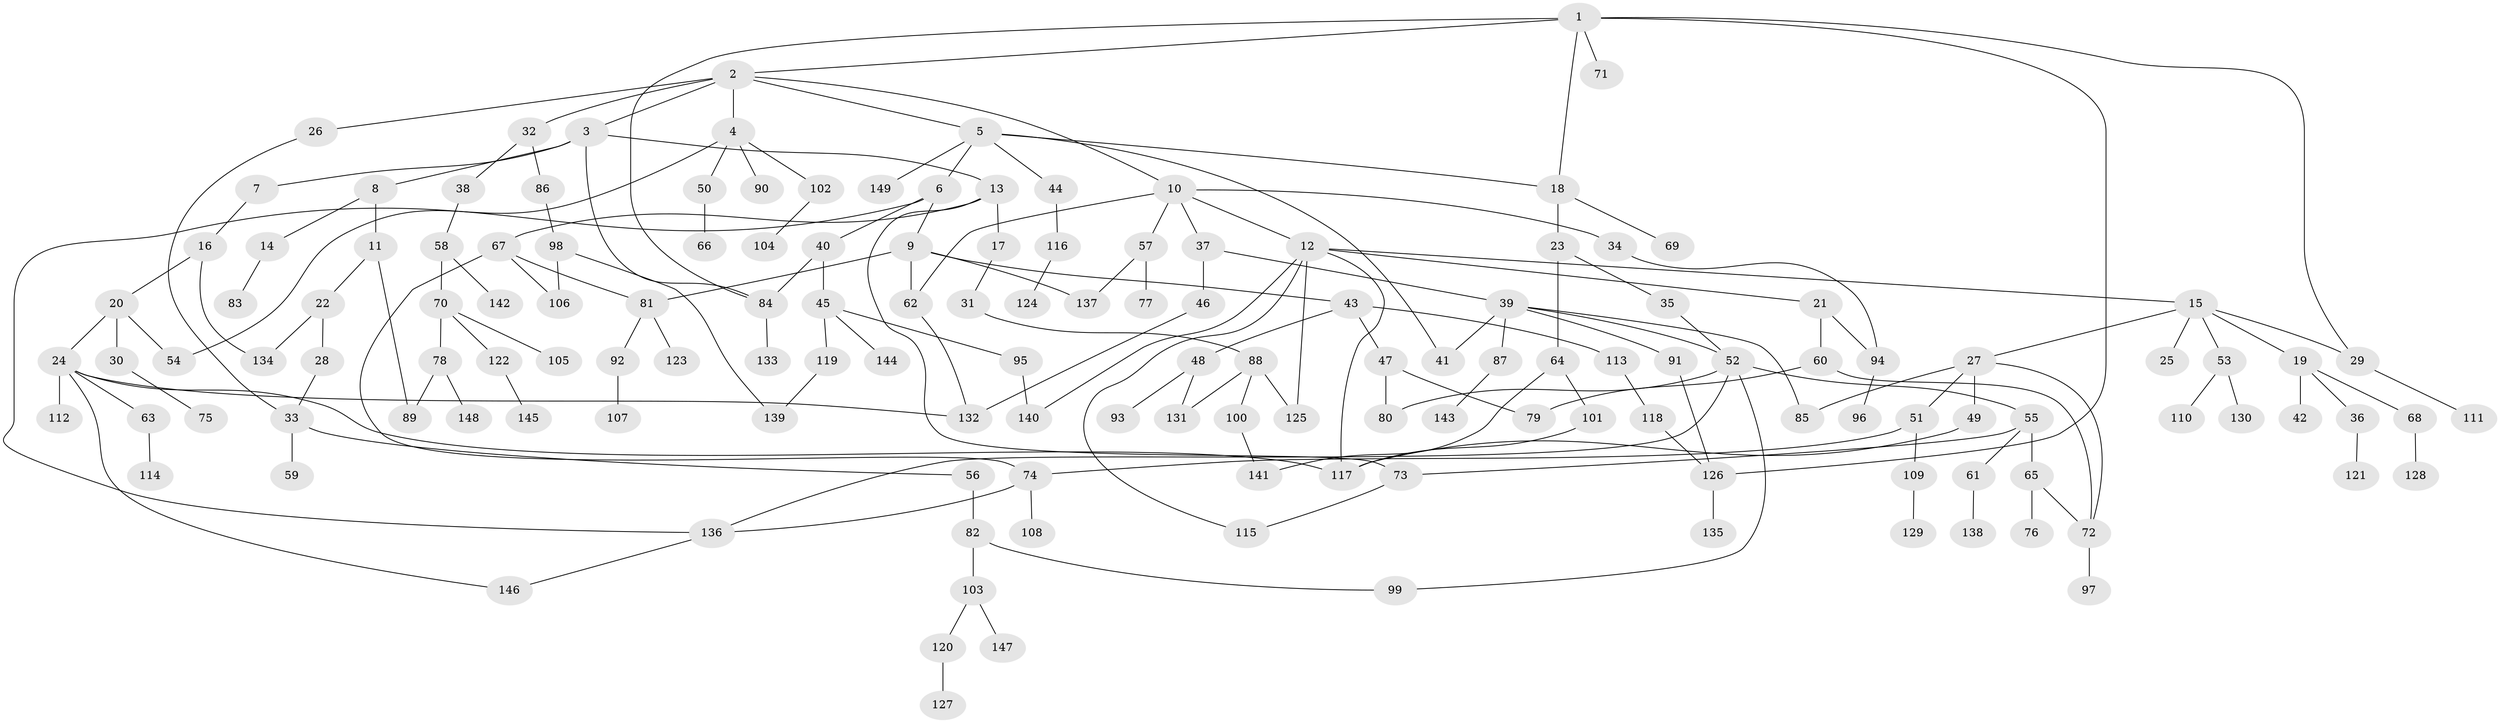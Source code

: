 // Generated by graph-tools (version 1.1) at 2025/13/03/09/25 04:13:16]
// undirected, 149 vertices, 187 edges
graph export_dot {
graph [start="1"]
  node [color=gray90,style=filled];
  1;
  2;
  3;
  4;
  5;
  6;
  7;
  8;
  9;
  10;
  11;
  12;
  13;
  14;
  15;
  16;
  17;
  18;
  19;
  20;
  21;
  22;
  23;
  24;
  25;
  26;
  27;
  28;
  29;
  30;
  31;
  32;
  33;
  34;
  35;
  36;
  37;
  38;
  39;
  40;
  41;
  42;
  43;
  44;
  45;
  46;
  47;
  48;
  49;
  50;
  51;
  52;
  53;
  54;
  55;
  56;
  57;
  58;
  59;
  60;
  61;
  62;
  63;
  64;
  65;
  66;
  67;
  68;
  69;
  70;
  71;
  72;
  73;
  74;
  75;
  76;
  77;
  78;
  79;
  80;
  81;
  82;
  83;
  84;
  85;
  86;
  87;
  88;
  89;
  90;
  91;
  92;
  93;
  94;
  95;
  96;
  97;
  98;
  99;
  100;
  101;
  102;
  103;
  104;
  105;
  106;
  107;
  108;
  109;
  110;
  111;
  112;
  113;
  114;
  115;
  116;
  117;
  118;
  119;
  120;
  121;
  122;
  123;
  124;
  125;
  126;
  127;
  128;
  129;
  130;
  131;
  132;
  133;
  134;
  135;
  136;
  137;
  138;
  139;
  140;
  141;
  142;
  143;
  144;
  145;
  146;
  147;
  148;
  149;
  1 -- 2;
  1 -- 18;
  1 -- 71;
  1 -- 84;
  1 -- 29;
  1 -- 126;
  2 -- 3;
  2 -- 4;
  2 -- 5;
  2 -- 10;
  2 -- 26;
  2 -- 32;
  3 -- 7;
  3 -- 8;
  3 -- 13;
  3 -- 84;
  4 -- 50;
  4 -- 54;
  4 -- 90;
  4 -- 102;
  5 -- 6;
  5 -- 44;
  5 -- 149;
  5 -- 41;
  5 -- 18;
  6 -- 9;
  6 -- 40;
  6 -- 136;
  7 -- 16;
  8 -- 11;
  8 -- 14;
  9 -- 43;
  9 -- 81;
  9 -- 137;
  9 -- 62;
  10 -- 12;
  10 -- 34;
  10 -- 37;
  10 -- 57;
  10 -- 62;
  11 -- 22;
  11 -- 89;
  12 -- 15;
  12 -- 21;
  12 -- 125;
  12 -- 117;
  12 -- 115;
  12 -- 140;
  13 -- 17;
  13 -- 67;
  13 -- 73;
  14 -- 83;
  15 -- 19;
  15 -- 25;
  15 -- 27;
  15 -- 29;
  15 -- 53;
  16 -- 20;
  16 -- 134;
  17 -- 31;
  18 -- 23;
  18 -- 69;
  19 -- 36;
  19 -- 42;
  19 -- 68;
  20 -- 24;
  20 -- 30;
  20 -- 54;
  21 -- 60;
  21 -- 94;
  22 -- 28;
  22 -- 134;
  23 -- 35;
  23 -- 64;
  24 -- 63;
  24 -- 112;
  24 -- 146;
  24 -- 132;
  24 -- 117;
  26 -- 33;
  27 -- 49;
  27 -- 51;
  27 -- 85;
  27 -- 72;
  28 -- 33;
  29 -- 111;
  30 -- 75;
  31 -- 88;
  32 -- 38;
  32 -- 86;
  33 -- 56;
  33 -- 59;
  34 -- 94;
  35 -- 52;
  36 -- 121;
  37 -- 39;
  37 -- 46;
  38 -- 58;
  39 -- 41;
  39 -- 52;
  39 -- 87;
  39 -- 91;
  39 -- 85;
  40 -- 45;
  40 -- 84;
  43 -- 47;
  43 -- 48;
  43 -- 113;
  44 -- 116;
  45 -- 95;
  45 -- 119;
  45 -- 144;
  46 -- 132;
  47 -- 79;
  47 -- 80;
  48 -- 93;
  48 -- 131;
  49 -- 117;
  50 -- 66;
  51 -- 74;
  51 -- 109;
  52 -- 55;
  52 -- 80;
  52 -- 99;
  52 -- 136;
  53 -- 110;
  53 -- 130;
  55 -- 61;
  55 -- 65;
  55 -- 73;
  56 -- 82;
  57 -- 77;
  57 -- 137;
  58 -- 70;
  58 -- 142;
  60 -- 72;
  60 -- 79;
  61 -- 138;
  62 -- 132;
  63 -- 114;
  64 -- 101;
  64 -- 141;
  65 -- 72;
  65 -- 76;
  67 -- 106;
  67 -- 81;
  67 -- 74;
  68 -- 128;
  70 -- 78;
  70 -- 105;
  70 -- 122;
  72 -- 97;
  73 -- 115;
  74 -- 108;
  74 -- 136;
  78 -- 89;
  78 -- 148;
  81 -- 92;
  81 -- 123;
  82 -- 103;
  82 -- 99;
  84 -- 133;
  86 -- 98;
  87 -- 143;
  88 -- 100;
  88 -- 131;
  88 -- 125;
  91 -- 126;
  92 -- 107;
  94 -- 96;
  95 -- 140;
  98 -- 139;
  98 -- 106;
  100 -- 141;
  101 -- 117;
  102 -- 104;
  103 -- 120;
  103 -- 147;
  109 -- 129;
  113 -- 118;
  116 -- 124;
  118 -- 126;
  119 -- 139;
  120 -- 127;
  122 -- 145;
  126 -- 135;
  136 -- 146;
}
